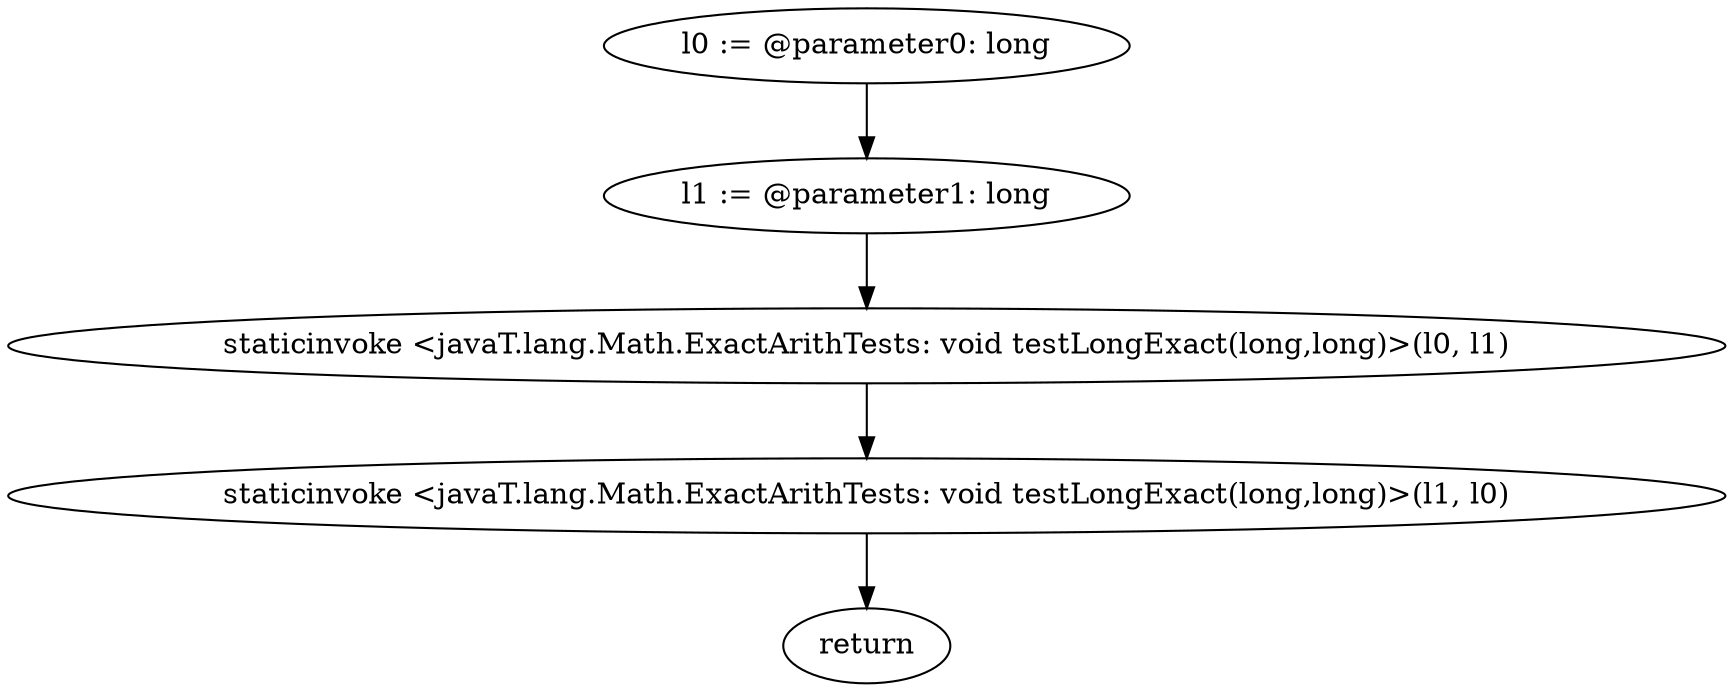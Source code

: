 digraph "unitGraph" {
    "l0 := @parameter0: long"
    "l1 := @parameter1: long"
    "staticinvoke <javaT.lang.Math.ExactArithTests: void testLongExact(long,long)>(l0, l1)"
    "staticinvoke <javaT.lang.Math.ExactArithTests: void testLongExact(long,long)>(l1, l0)"
    "return"
    "l0 := @parameter0: long"->"l1 := @parameter1: long";
    "l1 := @parameter1: long"->"staticinvoke <javaT.lang.Math.ExactArithTests: void testLongExact(long,long)>(l0, l1)";
    "staticinvoke <javaT.lang.Math.ExactArithTests: void testLongExact(long,long)>(l0, l1)"->"staticinvoke <javaT.lang.Math.ExactArithTests: void testLongExact(long,long)>(l1, l0)";
    "staticinvoke <javaT.lang.Math.ExactArithTests: void testLongExact(long,long)>(l1, l0)"->"return";
}

